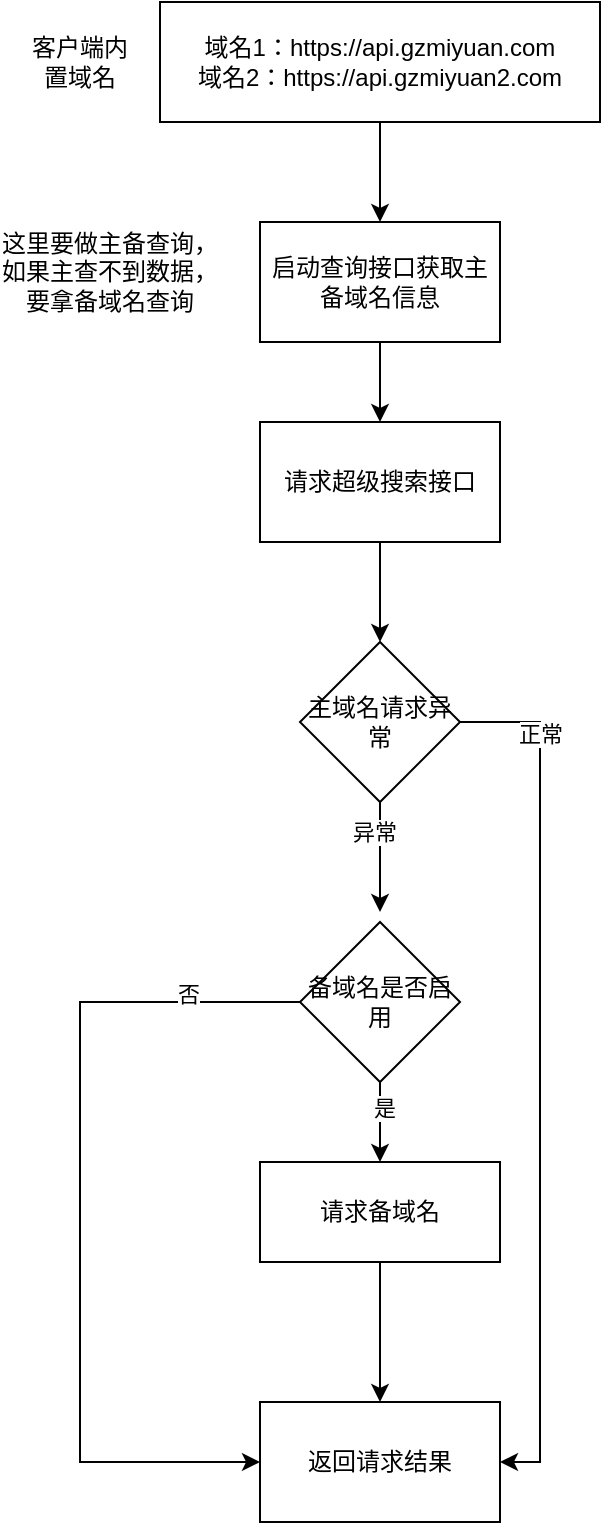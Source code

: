 <mxfile version="24.5.4" type="github" pages="2">
  <diagram name="第 1 页" id="sjWXWl18P2W470_uy2_I">
    <mxGraphModel dx="984" dy="1814" grid="1" gridSize="10" guides="1" tooltips="1" connect="1" arrows="1" fold="1" page="1" pageScale="1" pageWidth="827" pageHeight="1169" math="0" shadow="0">
      <root>
        <mxCell id="0" />
        <mxCell id="1" parent="0" />
        <mxCell id="y_7LHE8p0qRDN9ci_ydK-4" value="" style="edgeStyle=orthogonalEdgeStyle;rounded=0;orthogonalLoop=1;jettySize=auto;html=1;" edge="1" parent="1" source="upkc6mN6fTIjEAg0F6dE-5" target="y_7LHE8p0qRDN9ci_ydK-3">
          <mxGeometry relative="1" as="geometry" />
        </mxCell>
        <mxCell id="upkc6mN6fTIjEAg0F6dE-5" value="&lt;span style=&quot;text-wrap: nowrap;&quot;&gt;域名1：https://api.gzmiyuan.com&lt;/span&gt;&lt;div style=&quot;text-wrap: nowrap;&quot;&gt;域名2：https://api.gzmiyuan2.com&lt;/div&gt;" style="rounded=0;whiteSpace=wrap;html=1;" parent="1" vertex="1">
          <mxGeometry x="250" y="-170" width="220" height="60" as="geometry" />
        </mxCell>
        <mxCell id="upkc6mN6fTIjEAg0F6dE-6" value="客户端内置域名" style="text;html=1;align=center;verticalAlign=middle;whiteSpace=wrap;rounded=0;" parent="1" vertex="1">
          <mxGeometry x="180" y="-152.5" width="60" height="25" as="geometry" />
        </mxCell>
        <mxCell id="upkc6mN6fTIjEAg0F6dE-12" style="edgeStyle=orthogonalEdgeStyle;rounded=0;orthogonalLoop=1;jettySize=auto;html=1;exitX=0.5;exitY=1;exitDx=0;exitDy=0;entryX=0.5;entryY=0;entryDx=0;entryDy=0;" parent="1" source="upkc6mN6fTIjEAg0F6dE-7" target="upkc6mN6fTIjEAg0F6dE-13" edge="1">
          <mxGeometry relative="1" as="geometry">
            <mxPoint x="360" y="290" as="targetPoint" />
          </mxGeometry>
        </mxCell>
        <mxCell id="upkc6mN6fTIjEAg0F6dE-7" value="请求超级搜索接口" style="rounded=0;whiteSpace=wrap;html=1;" parent="1" vertex="1">
          <mxGeometry x="300" y="40" width="120" height="60" as="geometry" />
        </mxCell>
        <mxCell id="upkc6mN6fTIjEAg0F6dE-18" style="edgeStyle=orthogonalEdgeStyle;rounded=0;orthogonalLoop=1;jettySize=auto;html=1;exitX=1;exitY=0.5;exitDx=0;exitDy=0;entryX=1;entryY=0.5;entryDx=0;entryDy=0;" parent="1" source="upkc6mN6fTIjEAg0F6dE-13" target="upkc6mN6fTIjEAg0F6dE-16" edge="1">
          <mxGeometry relative="1" as="geometry" />
        </mxCell>
        <mxCell id="iE-WM89JaF5c6VxbTDD--1" value="正常" style="edgeLabel;html=1;align=center;verticalAlign=middle;resizable=0;points=[];" vertex="1" connectable="0" parent="upkc6mN6fTIjEAg0F6dE-18">
          <mxGeometry x="-0.787" relative="1" as="geometry">
            <mxPoint as="offset" />
          </mxGeometry>
        </mxCell>
        <mxCell id="upkc6mN6fTIjEAg0F6dE-19" style="edgeStyle=orthogonalEdgeStyle;rounded=0;orthogonalLoop=1;jettySize=auto;html=1;exitX=0.5;exitY=1;exitDx=0;exitDy=0;entryX=0.5;entryY=0;entryDx=0;entryDy=0;" parent="1" source="upkc6mN6fTIjEAg0F6dE-13" edge="1">
          <mxGeometry relative="1" as="geometry">
            <mxPoint x="360" y="285" as="targetPoint" />
          </mxGeometry>
        </mxCell>
        <mxCell id="iE-WM89JaF5c6VxbTDD--2" value="异常" style="edgeLabel;html=1;align=center;verticalAlign=middle;resizable=0;points=[];" vertex="1" connectable="0" parent="upkc6mN6fTIjEAg0F6dE-19">
          <mxGeometry x="-0.455" y="-3" relative="1" as="geometry">
            <mxPoint as="offset" />
          </mxGeometry>
        </mxCell>
        <mxCell id="upkc6mN6fTIjEAg0F6dE-13" value="主域名请求异常" style="rhombus;whiteSpace=wrap;html=1;" parent="1" vertex="1">
          <mxGeometry x="320" y="150" width="80" height="80" as="geometry" />
        </mxCell>
        <mxCell id="upkc6mN6fTIjEAg0F6dE-16" value="返回请求结果" style="rounded=0;whiteSpace=wrap;html=1;" parent="1" vertex="1">
          <mxGeometry x="300" y="530" width="120" height="60" as="geometry" />
        </mxCell>
        <mxCell id="y_7LHE8p0qRDN9ci_ydK-3" value="启动查询接口获取主备域名信息" style="rounded=0;whiteSpace=wrap;html=1;" vertex="1" parent="1">
          <mxGeometry x="300" y="-60" width="120" height="60" as="geometry" />
        </mxCell>
        <mxCell id="y_7LHE8p0qRDN9ci_ydK-7" style="edgeStyle=orthogonalEdgeStyle;rounded=0;orthogonalLoop=1;jettySize=auto;html=1;exitX=0.5;exitY=1;exitDx=0;exitDy=0;entryX=0.5;entryY=0;entryDx=0;entryDy=0;" edge="1" parent="1" source="y_7LHE8p0qRDN9ci_ydK-3" target="upkc6mN6fTIjEAg0F6dE-7">
          <mxGeometry relative="1" as="geometry">
            <mxPoint x="360" y="100" as="sourcePoint" />
          </mxGeometry>
        </mxCell>
        <mxCell id="y_7LHE8p0qRDN9ci_ydK-14" style="edgeStyle=orthogonalEdgeStyle;rounded=0;orthogonalLoop=1;jettySize=auto;html=1;exitX=0;exitY=0.5;exitDx=0;exitDy=0;entryX=0;entryY=0.5;entryDx=0;entryDy=0;" edge="1" parent="1" source="y_7LHE8p0qRDN9ci_ydK-9" target="upkc6mN6fTIjEAg0F6dE-16">
          <mxGeometry relative="1" as="geometry">
            <mxPoint x="210" y="560" as="targetPoint" />
            <Array as="points">
              <mxPoint x="210" y="330" />
              <mxPoint x="210" y="560" />
            </Array>
          </mxGeometry>
        </mxCell>
        <mxCell id="y_7LHE8p0qRDN9ci_ydK-15" value="否" style="edgeLabel;html=1;align=center;verticalAlign=middle;resizable=0;points=[];" vertex="1" connectable="0" parent="y_7LHE8p0qRDN9ci_ydK-14">
          <mxGeometry x="-0.74" y="-4" relative="1" as="geometry">
            <mxPoint as="offset" />
          </mxGeometry>
        </mxCell>
        <mxCell id="y_7LHE8p0qRDN9ci_ydK-9" value="备域名是否启用" style="rhombus;whiteSpace=wrap;html=1;" vertex="1" parent="1">
          <mxGeometry x="320" y="290" width="80" height="80" as="geometry" />
        </mxCell>
        <mxCell id="y_7LHE8p0qRDN9ci_ydK-13" style="edgeStyle=orthogonalEdgeStyle;rounded=0;orthogonalLoop=1;jettySize=auto;html=1;exitX=0.5;exitY=1;exitDx=0;exitDy=0;entryX=0.5;entryY=0;entryDx=0;entryDy=0;" edge="1" parent="1" source="y_7LHE8p0qRDN9ci_ydK-11" target="upkc6mN6fTIjEAg0F6dE-16">
          <mxGeometry relative="1" as="geometry" />
        </mxCell>
        <mxCell id="y_7LHE8p0qRDN9ci_ydK-11" value="请求备域名" style="rounded=0;whiteSpace=wrap;html=1;" vertex="1" parent="1">
          <mxGeometry x="300" y="410" width="120" height="50" as="geometry" />
        </mxCell>
        <mxCell id="y_7LHE8p0qRDN9ci_ydK-12" style="edgeStyle=orthogonalEdgeStyle;rounded=0;orthogonalLoop=1;jettySize=auto;html=1;exitX=0.5;exitY=1;exitDx=0;exitDy=0;entryX=0.5;entryY=0;entryDx=0;entryDy=0;" edge="1" parent="1" source="y_7LHE8p0qRDN9ci_ydK-9" target="y_7LHE8p0qRDN9ci_ydK-11">
          <mxGeometry relative="1" as="geometry" />
        </mxCell>
        <mxCell id="y_7LHE8p0qRDN9ci_ydK-16" value="是" style="edgeLabel;html=1;align=center;verticalAlign=middle;resizable=0;points=[];" vertex="1" connectable="0" parent="y_7LHE8p0qRDN9ci_ydK-12">
          <mxGeometry x="-0.35" y="2" relative="1" as="geometry">
            <mxPoint as="offset" />
          </mxGeometry>
        </mxCell>
        <mxCell id="lmpfnoPUmlpRM1bAVeff-1" value="这里要做主备查询，如果主查不到数据，要拿备域名查询" style="text;html=1;align=center;verticalAlign=middle;whiteSpace=wrap;rounded=0;" vertex="1" parent="1">
          <mxGeometry x="170" y="-50" width="110" height="30" as="geometry" />
        </mxCell>
      </root>
    </mxGraphModel>
  </diagram>
  <diagram id="BMxuRuO5XZGjHm-I6Com" name="第 2 页">
    <mxGraphModel dx="984" dy="1814" grid="1" gridSize="10" guides="1" tooltips="1" connect="1" arrows="1" fold="1" page="1" pageScale="1" pageWidth="827" pageHeight="1169" math="0" shadow="0">
      <root>
        <mxCell id="0" />
        <mxCell id="1" parent="0" />
        <mxCell id="b8z2iY6NO5PzWCUO-a6g-26" value="" style="edgeStyle=orthogonalEdgeStyle;rounded=0;orthogonalLoop=1;jettySize=auto;html=1;" edge="1" parent="1" source="b8z2iY6NO5PzWCUO-a6g-27" target="b8z2iY6NO5PzWCUO-a6g-41">
          <mxGeometry relative="1" as="geometry" />
        </mxCell>
        <mxCell id="b8z2iY6NO5PzWCUO-a6g-27" value="&lt;span style=&quot;text-wrap: nowrap;&quot;&gt;域名1：https://api.gzmiyuan.com&lt;/span&gt;&lt;div style=&quot;text-wrap: nowrap;&quot;&gt;域名2：https://api.gzmiyuan2.com&lt;/div&gt;" style="rounded=0;whiteSpace=wrap;html=1;" vertex="1" parent="1">
          <mxGeometry x="260" y="-230" width="220" height="60" as="geometry" />
        </mxCell>
        <mxCell id="b8z2iY6NO5PzWCUO-a6g-28" value="客户端内置域名" style="text;html=1;align=center;verticalAlign=middle;whiteSpace=wrap;rounded=0;" vertex="1" parent="1">
          <mxGeometry x="190" y="-212.5" width="60" height="25" as="geometry" />
        </mxCell>
        <mxCell id="b8z2iY6NO5PzWCUO-a6g-54" style="edgeStyle=orthogonalEdgeStyle;rounded=0;orthogonalLoop=1;jettySize=auto;html=1;exitX=0.5;exitY=1;exitDx=0;exitDy=0;entryX=0.5;entryY=0;entryDx=0;entryDy=0;" edge="1" parent="1" source="b8z2iY6NO5PzWCUO-a6g-30" target="b8z2iY6NO5PzWCUO-a6g-53">
          <mxGeometry relative="1" as="geometry" />
        </mxCell>
        <mxCell id="b8z2iY6NO5PzWCUO-a6g-30" value="请求超级搜索接口" style="rounded=0;whiteSpace=wrap;html=1;" vertex="1" parent="1">
          <mxGeometry x="310" y="100" width="120" height="60" as="geometry" />
        </mxCell>
        <mxCell id="b8z2iY6NO5PzWCUO-a6g-40" value="" style="edgeStyle=orthogonalEdgeStyle;rounded=0;orthogonalLoop=1;jettySize=auto;html=1;" edge="1" parent="1" source="b8z2iY6NO5PzWCUO-a6g-41" target="b8z2iY6NO5PzWCUO-a6g-43">
          <mxGeometry relative="1" as="geometry" />
        </mxCell>
        <mxCell id="b8z2iY6NO5PzWCUO-a6g-41" value="&lt;span style=&quot;color: rgba(0, 0, 0, 0); font-family: monospace; font-size: 0px; text-align: start; text-wrap: nowrap;&quot;&gt;%3CmxGraphModel%3E%3Croot%3E%3CmxCell%20id%3D%220%22%2F%3E%3CmxCell%20id%3D%221%22%20parent%3D%220%22%2F%3E%3CmxCell%20id%3D%222%22%20value%3D%22%E5%90%AF%E5%8A%A8%E6%9F%A5%E8%AF%A2%E6%8E%A5%E5%8F%A3%E8%8E%B7%E5%8F%96%E4%B8%BB%E5%A4%87%E5%9F%9F%E5%90%8D%22%20style%3D%22rounded%3D0%3BwhiteSpace%3Dwrap%3Bhtml%3D1%3B%22%20vertex%3D%221%22%20parent%3D%221%22%3E%3CmxGeometry%20x%3D%22300%22%20y%3D%22-60%22%20width%3D%22120%22%20height%3D%2260%22%20as%3D%22geometry%22%2F%3E%3C%2FmxCell%3E%3C%2Froot%3E%3C%2FmxGraphModel%3E&lt;/span&gt;" style="rounded=0;whiteSpace=wrap;html=1;" vertex="1" parent="1">
          <mxGeometry x="310" y="-120" width="120" height="60" as="geometry" />
        </mxCell>
        <mxCell id="b8z2iY6NO5PzWCUO-a6g-42" style="edgeStyle=orthogonalEdgeStyle;rounded=0;orthogonalLoop=1;jettySize=auto;html=1;exitX=0.5;exitY=1;exitDx=0;exitDy=0;entryX=0.5;entryY=0;entryDx=0;entryDy=0;" edge="1" parent="1" source="b8z2iY6NO5PzWCUO-a6g-43" target="b8z2iY6NO5PzWCUO-a6g-30">
          <mxGeometry relative="1" as="geometry" />
        </mxCell>
        <mxCell id="b8z2iY6NO5PzWCUO-a6g-43" value="设置生效的域名" style="rounded=0;whiteSpace=wrap;html=1;" vertex="1" parent="1">
          <mxGeometry x="310" y="-10" width="120" height="50" as="geometry" />
        </mxCell>
        <mxCell id="b8z2iY6NO5PzWCUO-a6g-57" style="edgeStyle=orthogonalEdgeStyle;rounded=0;orthogonalLoop=1;jettySize=auto;html=1;exitX=0.5;exitY=1;exitDx=0;exitDy=0;entryX=0.5;entryY=0;entryDx=0;entryDy=0;" edge="1" parent="1" source="b8z2iY6NO5PzWCUO-a6g-53" target="b8z2iY6NO5PzWCUO-a6g-56">
          <mxGeometry relative="1" as="geometry" />
        </mxCell>
        <mxCell id="b8z2iY6NO5PzWCUO-a6g-53" value="根据配置取出生效的域名" style="rounded=0;whiteSpace=wrap;html=1;" vertex="1" parent="1">
          <mxGeometry x="310" y="200" width="120" height="60" as="geometry" />
        </mxCell>
        <mxCell id="b8z2iY6NO5PzWCUO-a6g-56" value="请求返回结果" style="rounded=0;whiteSpace=wrap;html=1;" vertex="1" parent="1">
          <mxGeometry x="310" y="310" width="120" height="60" as="geometry" />
        </mxCell>
        <mxCell id="b8z2iY6NO5PzWCUO-a6g-58" value="这里要做主备查询，如果主查不到数据，要拿备域名查询" style="text;html=1;align=center;verticalAlign=middle;whiteSpace=wrap;rounded=0;" vertex="1" parent="1">
          <mxGeometry x="165" y="-110" width="110" height="30" as="geometry" />
        </mxCell>
      </root>
    </mxGraphModel>
  </diagram>
</mxfile>
